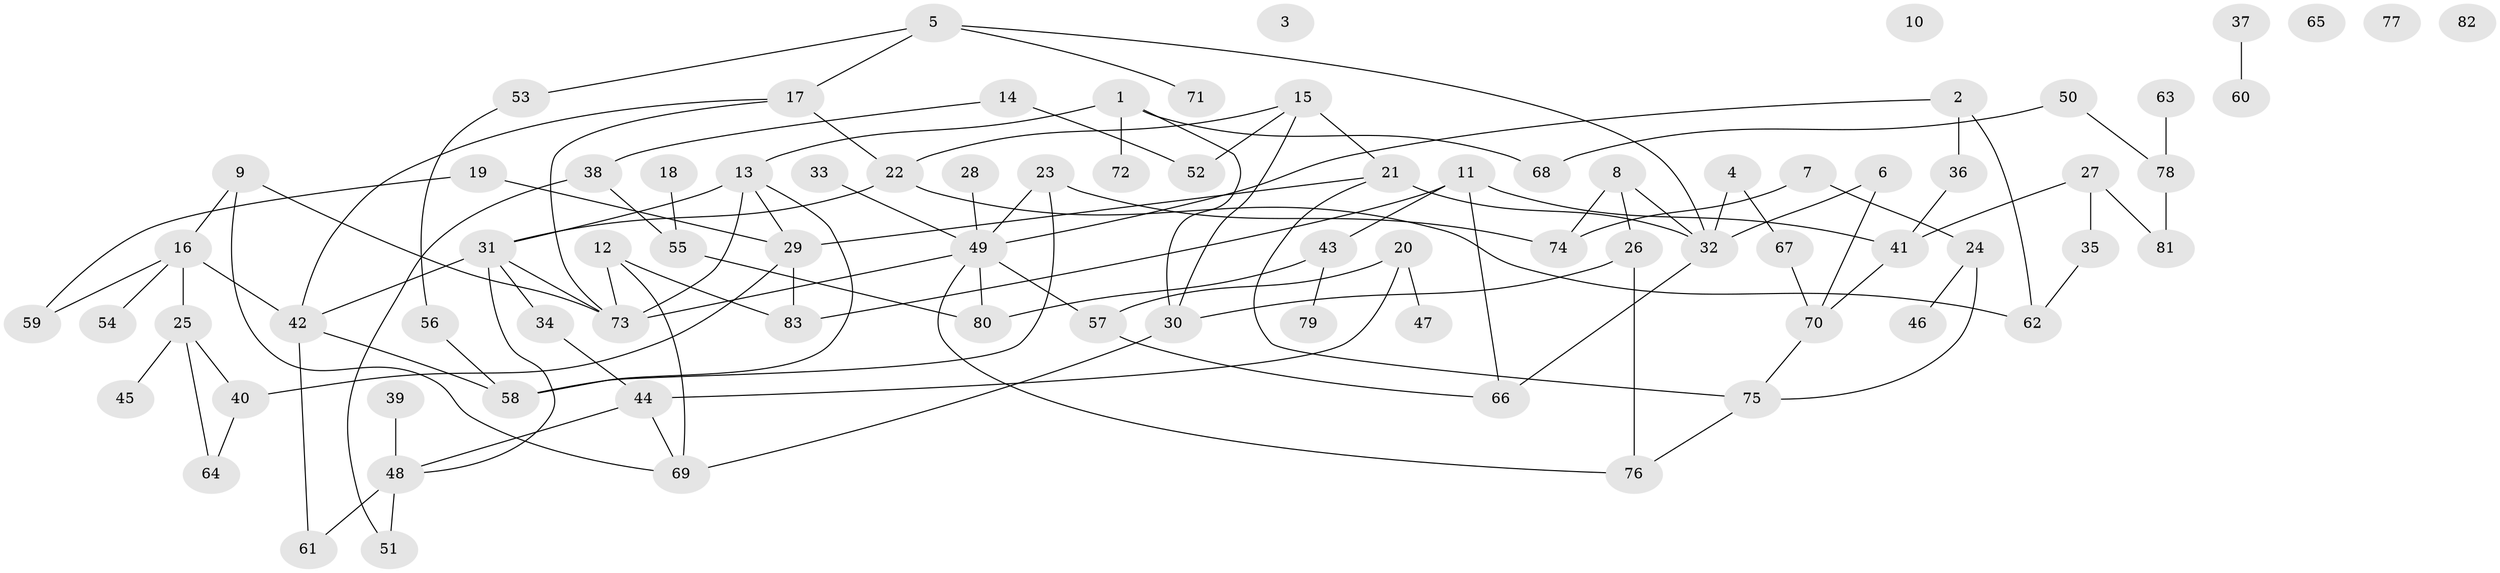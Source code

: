 // coarse degree distribution, {6: 0.06896551724137931, 4: 0.13793103448275862, 0: 0.08620689655172414, 2: 0.20689655172413793, 3: 0.15517241379310345, 5: 0.08620689655172414, 7: 0.034482758620689655, 8: 0.017241379310344827, 1: 0.1896551724137931, 9: 0.017241379310344827}
// Generated by graph-tools (version 1.1) at 2025/23/03/03/25 07:23:24]
// undirected, 83 vertices, 113 edges
graph export_dot {
graph [start="1"]
  node [color=gray90,style=filled];
  1;
  2;
  3;
  4;
  5;
  6;
  7;
  8;
  9;
  10;
  11;
  12;
  13;
  14;
  15;
  16;
  17;
  18;
  19;
  20;
  21;
  22;
  23;
  24;
  25;
  26;
  27;
  28;
  29;
  30;
  31;
  32;
  33;
  34;
  35;
  36;
  37;
  38;
  39;
  40;
  41;
  42;
  43;
  44;
  45;
  46;
  47;
  48;
  49;
  50;
  51;
  52;
  53;
  54;
  55;
  56;
  57;
  58;
  59;
  60;
  61;
  62;
  63;
  64;
  65;
  66;
  67;
  68;
  69;
  70;
  71;
  72;
  73;
  74;
  75;
  76;
  77;
  78;
  79;
  80;
  81;
  82;
  83;
  1 -- 13;
  1 -- 30;
  1 -- 68;
  1 -- 72;
  2 -- 36;
  2 -- 49;
  2 -- 62;
  4 -- 32;
  4 -- 67;
  5 -- 17;
  5 -- 32;
  5 -- 53;
  5 -- 71;
  6 -- 32;
  6 -- 70;
  7 -- 24;
  7 -- 74;
  8 -- 26;
  8 -- 32;
  8 -- 74;
  9 -- 16;
  9 -- 69;
  9 -- 73;
  11 -- 41;
  11 -- 43;
  11 -- 66;
  11 -- 83;
  12 -- 69;
  12 -- 73;
  12 -- 83;
  13 -- 29;
  13 -- 31;
  13 -- 58;
  13 -- 73;
  14 -- 38;
  14 -- 52;
  15 -- 21;
  15 -- 22;
  15 -- 30;
  15 -- 52;
  16 -- 25;
  16 -- 42;
  16 -- 54;
  16 -- 59;
  17 -- 22;
  17 -- 42;
  17 -- 73;
  18 -- 55;
  19 -- 29;
  19 -- 59;
  20 -- 44;
  20 -- 47;
  20 -- 57;
  21 -- 29;
  21 -- 32;
  21 -- 75;
  22 -- 31;
  22 -- 62;
  23 -- 49;
  23 -- 58;
  23 -- 74;
  24 -- 46;
  24 -- 75;
  25 -- 40;
  25 -- 45;
  25 -- 64;
  26 -- 30;
  26 -- 76;
  27 -- 35;
  27 -- 41;
  27 -- 81;
  28 -- 49;
  29 -- 40;
  29 -- 83;
  30 -- 69;
  31 -- 34;
  31 -- 42;
  31 -- 48;
  31 -- 73;
  32 -- 66;
  33 -- 49;
  34 -- 44;
  35 -- 62;
  36 -- 41;
  37 -- 60;
  38 -- 51;
  38 -- 55;
  39 -- 48;
  40 -- 64;
  41 -- 70;
  42 -- 58;
  42 -- 61;
  43 -- 79;
  43 -- 80;
  44 -- 48;
  44 -- 69;
  48 -- 51;
  48 -- 61;
  49 -- 57;
  49 -- 73;
  49 -- 76;
  49 -- 80;
  50 -- 68;
  50 -- 78;
  53 -- 56;
  55 -- 80;
  56 -- 58;
  57 -- 66;
  63 -- 78;
  67 -- 70;
  70 -- 75;
  75 -- 76;
  78 -- 81;
}
